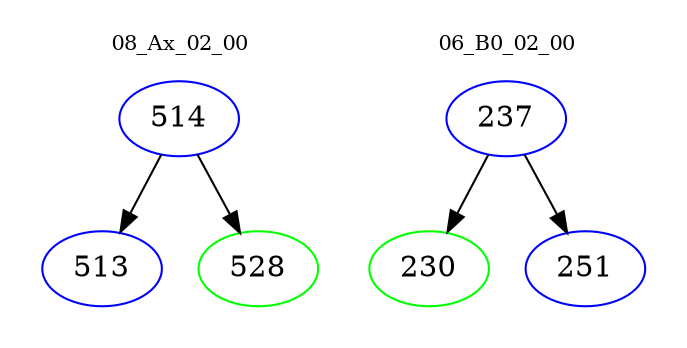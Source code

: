 digraph{
subgraph cluster_0 {
color = white
label = "08_Ax_02_00";
fontsize=10;
T0_514 [label="514", color="blue"]
T0_514 -> T0_513 [color="black"]
T0_513 [label="513", color="blue"]
T0_514 -> T0_528 [color="black"]
T0_528 [label="528", color="green"]
}
subgraph cluster_1 {
color = white
label = "06_B0_02_00";
fontsize=10;
T1_237 [label="237", color="blue"]
T1_237 -> T1_230 [color="black"]
T1_230 [label="230", color="green"]
T1_237 -> T1_251 [color="black"]
T1_251 [label="251", color="blue"]
}
}
